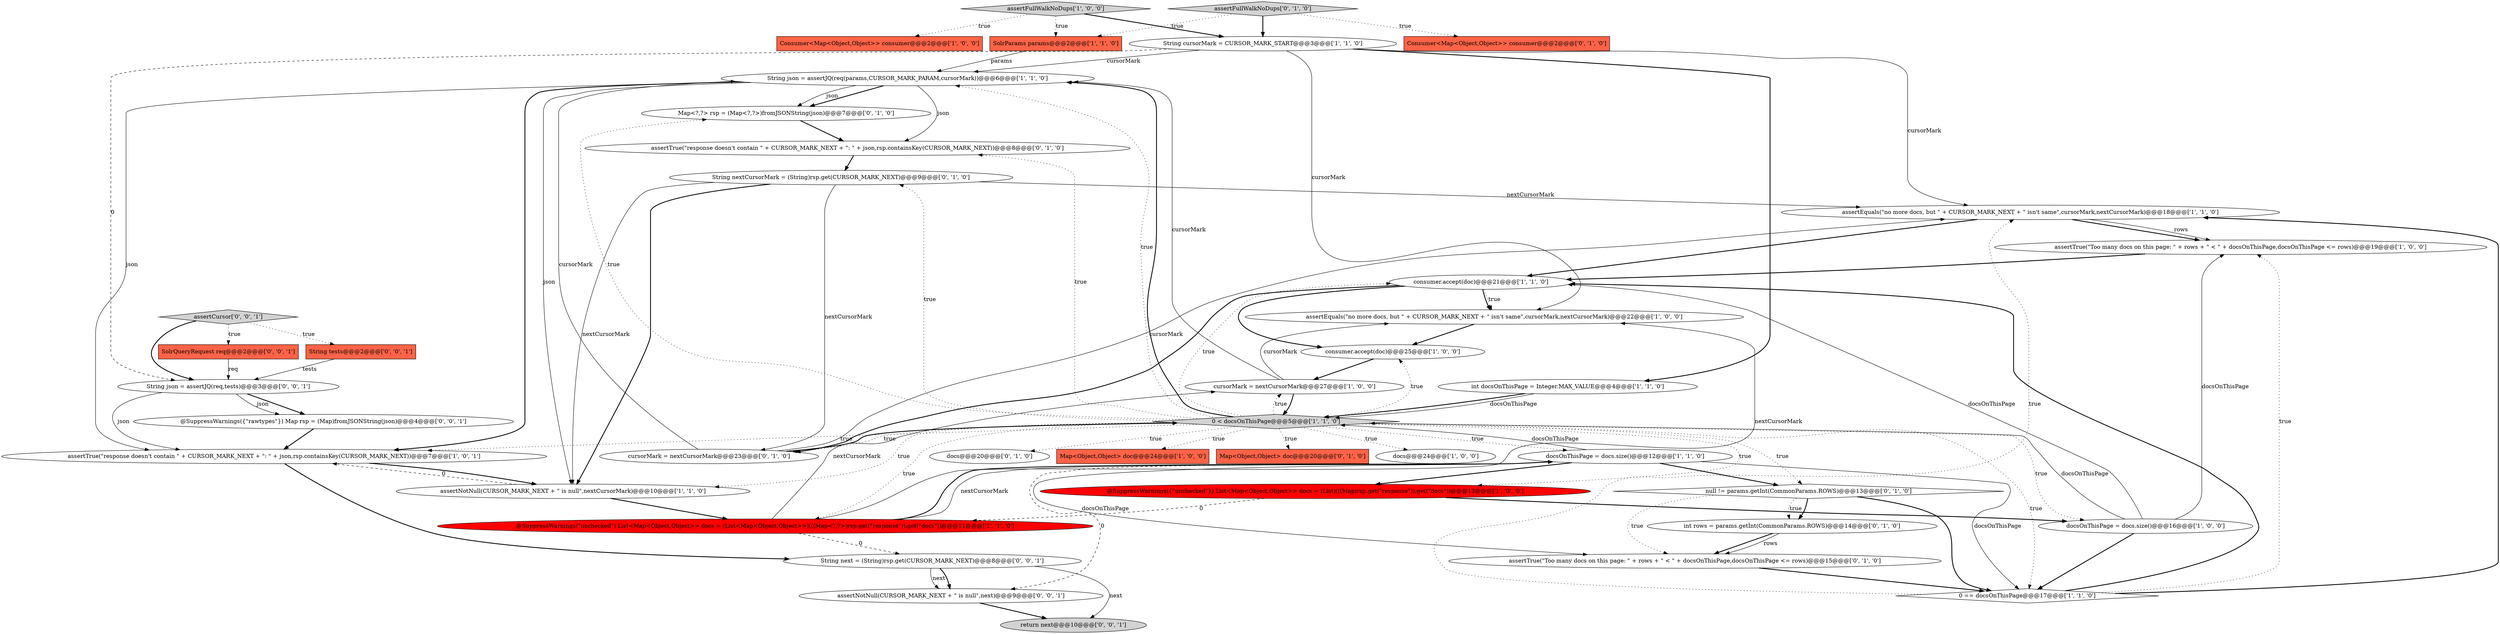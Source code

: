 digraph {
1 [style = filled, label = "assertFullWalkNoDups['1', '0', '0']", fillcolor = lightgray, shape = diamond image = "AAA0AAABBB1BBB"];
12 [style = filled, label = "docs@@@24@@@['1', '0', '0']", fillcolor = white, shape = ellipse image = "AAA0AAABBB1BBB"];
36 [style = filled, label = "SolrQueryRequest req@@@2@@@['0', '0', '1']", fillcolor = tomato, shape = box image = "AAA0AAABBB3BBB"];
8 [style = filled, label = "docsOnThisPage = docs.size()@@@12@@@['1', '1', '0']", fillcolor = white, shape = ellipse image = "AAA0AAABBB1BBB"];
29 [style = filled, label = "docs@@@20@@@['0', '1', '0']", fillcolor = white, shape = ellipse image = "AAA0AAABBB2BBB"];
7 [style = filled, label = "SolrParams params@@@2@@@['1', '1', '0']", fillcolor = tomato, shape = box image = "AAA0AAABBB1BBB"];
17 [style = filled, label = "0 < docsOnThisPage@@@5@@@['1', '1', '0']", fillcolor = lightgray, shape = diamond image = "AAA0AAABBB1BBB"];
40 [style = filled, label = "String next = (String)rsp.get(CURSOR_MARK_NEXT)@@@8@@@['0', '0', '1']", fillcolor = white, shape = ellipse image = "AAA0AAABBB3BBB"];
18 [style = filled, label = "assertTrue(\"Too many docs on this page: \" + rows + \" < \" + docsOnThisPage,docsOnThisPage <= rows)@@@19@@@['1', '0', '0']", fillcolor = white, shape = ellipse image = "AAA0AAABBB1BBB"];
38 [style = filled, label = "@SuppressWarnings({\"rawtypes\"}) Map rsp = (Map)fromJSONString(json)@@@4@@@['0', '0', '1']", fillcolor = white, shape = ellipse image = "AAA0AAABBB3BBB"];
5 [style = filled, label = "Map<Object,Object> doc@@@24@@@['1', '0', '0']", fillcolor = tomato, shape = box image = "AAA0AAABBB1BBB"];
30 [style = filled, label = "int rows = params.getInt(CommonParams.ROWS)@@@14@@@['0', '1', '0']", fillcolor = white, shape = ellipse image = "AAA0AAABBB2BBB"];
20 [style = filled, label = "assertEquals(\"no more docs, but \" + CURSOR_MARK_NEXT + \" isn't same\",cursorMark,nextCursorMark)@@@18@@@['1', '1', '0']", fillcolor = white, shape = ellipse image = "AAA0AAABBB1BBB"];
21 [style = filled, label = "consumer.accept(doc)@@@21@@@['1', '1', '0']", fillcolor = white, shape = ellipse image = "AAA0AAABBB1BBB"];
0 [style = filled, label = "int docsOnThisPage = Integer.MAX_VALUE@@@4@@@['1', '1', '0']", fillcolor = white, shape = ellipse image = "AAA0AAABBB1BBB"];
27 [style = filled, label = "String nextCursorMark = (String)rsp.get(CURSOR_MARK_NEXT)@@@9@@@['0', '1', '0']", fillcolor = white, shape = ellipse image = "AAA0AAABBB2BBB"];
13 [style = filled, label = "assertEquals(\"no more docs, but \" + CURSOR_MARK_NEXT + \" isn't same\",cursorMark,nextCursorMark)@@@22@@@['1', '0', '0']", fillcolor = white, shape = ellipse image = "AAA0AAABBB1BBB"];
34 [style = filled, label = "String tests@@@2@@@['0', '0', '1']", fillcolor = tomato, shape = box image = "AAA0AAABBB3BBB"];
14 [style = filled, label = "consumer.accept(doc)@@@25@@@['1', '0', '0']", fillcolor = white, shape = ellipse image = "AAA0AAABBB1BBB"];
35 [style = filled, label = "assertNotNull(CURSOR_MARK_NEXT + \" is null\",next)@@@9@@@['0', '0', '1']", fillcolor = white, shape = ellipse image = "AAA0AAABBB3BBB"];
32 [style = filled, label = "Map<?,?> rsp = (Map<?,?>)fromJSONString(json)@@@7@@@['0', '1', '0']", fillcolor = white, shape = ellipse image = "AAA0AAABBB2BBB"];
4 [style = filled, label = "docsOnThisPage = docs.size()@@@16@@@['1', '0', '0']", fillcolor = white, shape = ellipse image = "AAA0AAABBB1BBB"];
23 [style = filled, label = "cursorMark = nextCursorMark@@@23@@@['0', '1', '0']", fillcolor = white, shape = ellipse image = "AAA0AAABBB2BBB"];
11 [style = filled, label = "String cursorMark = CURSOR_MARK_START@@@3@@@['1', '1', '0']", fillcolor = white, shape = ellipse image = "AAA0AAABBB1BBB"];
26 [style = filled, label = "assertFullWalkNoDups['0', '1', '0']", fillcolor = lightgray, shape = diamond image = "AAA0AAABBB2BBB"];
39 [style = filled, label = "String json = assertJQ(req,tests)@@@3@@@['0', '0', '1']", fillcolor = white, shape = ellipse image = "AAA0AAABBB3BBB"];
31 [style = filled, label = "Map<Object,Object> doc@@@20@@@['0', '1', '0']", fillcolor = tomato, shape = box image = "AAA0AAABBB2BBB"];
3 [style = filled, label = "Consumer<Map<Object,Object>> consumer@@@2@@@['1', '0', '0']", fillcolor = tomato, shape = box image = "AAA0AAABBB1BBB"];
28 [style = filled, label = "assertTrue(\"Too many docs on this page: \" + rows + \" < \" + docsOnThisPage,docsOnThisPage <= rows)@@@15@@@['0', '1', '0']", fillcolor = white, shape = ellipse image = "AAA0AAABBB2BBB"];
37 [style = filled, label = "assertCursor['0', '0', '1']", fillcolor = lightgray, shape = diamond image = "AAA0AAABBB3BBB"];
2 [style = filled, label = "@SuppressWarnings(\"unchecked\") List<Map<Object,Object>> docs = (List<Map<Object,Object>>)(((Map<?,?>)rsp.get(\"response\")).get(\"docs\"))@@@11@@@['1', '1', '0']", fillcolor = red, shape = ellipse image = "AAA1AAABBB1BBB"];
10 [style = filled, label = "String json = assertJQ(req(params,CURSOR_MARK_PARAM,cursorMark))@@@6@@@['1', '1', '0']", fillcolor = white, shape = ellipse image = "AAA0AAABBB1BBB"];
25 [style = filled, label = "null != params.getInt(CommonParams.ROWS)@@@13@@@['0', '1', '0']", fillcolor = white, shape = diamond image = "AAA0AAABBB2BBB"];
9 [style = filled, label = "cursorMark = nextCursorMark@@@27@@@['1', '0', '0']", fillcolor = white, shape = ellipse image = "AAA0AAABBB1BBB"];
33 [style = filled, label = "return next@@@10@@@['0', '0', '1']", fillcolor = lightgray, shape = ellipse image = "AAA0AAABBB3BBB"];
15 [style = filled, label = "0 == docsOnThisPage@@@17@@@['1', '1', '0']", fillcolor = white, shape = diamond image = "AAA0AAABBB1BBB"];
19 [style = filled, label = "assertNotNull(CURSOR_MARK_NEXT + \" is null\",nextCursorMark)@@@10@@@['1', '1', '0']", fillcolor = white, shape = ellipse image = "AAA0AAABBB1BBB"];
6 [style = filled, label = "assertTrue(\"response doesn't contain \" + CURSOR_MARK_NEXT + \": \" + json,rsp.containsKey(CURSOR_MARK_NEXT))@@@7@@@['1', '0', '1']", fillcolor = white, shape = ellipse image = "AAA0AAABBB1BBB"];
22 [style = filled, label = "Consumer<Map<Object,Object>> consumer@@@2@@@['0', '1', '0']", fillcolor = tomato, shape = box image = "AAA0AAABBB2BBB"];
24 [style = filled, label = "assertTrue(\"response doesn't contain \" + CURSOR_MARK_NEXT + \": \" + json,rsp.containsKey(CURSOR_MARK_NEXT))@@@8@@@['0', '1', '0']", fillcolor = white, shape = ellipse image = "AAA0AAABBB2BBB"];
16 [style = filled, label = "@SuppressWarnings({\"unchecked\"}) List<Map<Object,Object>> docs = (List)(((Map)rsp.get(\"response\")).get(\"docs\"))@@@13@@@['1', '0', '0']", fillcolor = red, shape = ellipse image = "AAA1AAABBB1BBB"];
8->16 [style = bold, label=""];
19->6 [style = dashed, label="0"];
4->18 [style = solid, label="docsOnThisPage"];
17->6 [style = dotted, label="true"];
40->35 [style = solid, label="next"];
15->21 [style = bold, label=""];
25->30 [style = bold, label=""];
4->15 [style = bold, label=""];
8->35 [style = dashed, label="0"];
4->21 [style = solid, label="docsOnThisPage"];
17->14 [style = dotted, label="true"];
15->20 [style = dotted, label="true"];
10->32 [style = bold, label=""];
25->28 [style = dotted, label="true"];
26->22 [style = dotted, label="true"];
26->11 [style = bold, label=""];
27->19 [style = solid, label="nextCursorMark"];
2->13 [style = solid, label="nextCursorMark"];
1->3 [style = dotted, label="true"];
17->8 [style = dotted, label="true"];
30->28 [style = bold, label=""];
17->15 [style = dotted, label="true"];
40->33 [style = solid, label="next"];
15->20 [style = bold, label=""];
11->39 [style = dashed, label="0"];
8->17 [style = solid, label="docsOnThisPage"];
39->38 [style = bold, label=""];
25->15 [style = bold, label=""];
37->36 [style = dotted, label="true"];
10->19 [style = solid, label="json"];
14->9 [style = bold, label=""];
23->17 [style = bold, label=""];
17->2 [style = dotted, label="true"];
27->19 [style = bold, label=""];
27->20 [style = solid, label="nextCursorMark"];
36->39 [style = solid, label="req"];
10->6 [style = solid, label="json"];
13->14 [style = bold, label=""];
24->27 [style = bold, label=""];
17->27 [style = dotted, label="true"];
8->15 [style = solid, label="docsOnThisPage"];
21->13 [style = bold, label=""];
34->39 [style = solid, label="tests"];
10->24 [style = solid, label="json"];
0->17 [style = bold, label=""];
15->18 [style = dotted, label="true"];
9->17 [style = bold, label=""];
19->2 [style = bold, label=""];
17->23 [style = dotted, label="true"];
1->11 [style = bold, label=""];
38->6 [style = bold, label=""];
17->16 [style = dotted, label="true"];
20->18 [style = bold, label=""];
2->9 [style = solid, label="nextCursorMark"];
39->6 [style = solid, label="json"];
8->28 [style = solid, label="docsOnThisPage"];
16->2 [style = dashed, label="0"];
21->13 [style = dotted, label="true"];
17->21 [style = dotted, label="true"];
11->20 [style = solid, label="cursorMark"];
26->7 [style = dotted, label="true"];
21->23 [style = bold, label=""];
17->10 [style = bold, label=""];
40->35 [style = bold, label=""];
11->13 [style = solid, label="cursorMark"];
39->38 [style = solid, label="json"];
17->4 [style = dotted, label="true"];
11->10 [style = solid, label="cursorMark"];
9->10 [style = solid, label="cursorMark"];
23->10 [style = solid, label="cursorMark"];
27->23 [style = solid, label="nextCursorMark"];
2->8 [style = solid, label="nextCursorMark"];
10->6 [style = bold, label=""];
9->13 [style = solid, label="cursorMark"];
17->25 [style = dotted, label="true"];
17->12 [style = dotted, label="true"];
17->19 [style = dotted, label="true"];
20->18 [style = solid, label="rows"];
17->29 [style = dotted, label="true"];
37->34 [style = dotted, label="true"];
30->28 [style = solid, label="rows"];
18->21 [style = bold, label=""];
16->4 [style = bold, label=""];
37->39 [style = bold, label=""];
4->17 [style = solid, label="docsOnThisPage"];
17->24 [style = dotted, label="true"];
21->14 [style = bold, label=""];
28->15 [style = bold, label=""];
0->17 [style = solid, label="docsOnThisPage"];
10->32 [style = solid, label="json"];
35->33 [style = bold, label=""];
6->19 [style = bold, label=""];
17->32 [style = dotted, label="true"];
7->10 [style = solid, label="params"];
20->21 [style = bold, label=""];
1->7 [style = dotted, label="true"];
17->31 [style = dotted, label="true"];
17->10 [style = dotted, label="true"];
11->0 [style = bold, label=""];
6->40 [style = bold, label=""];
17->9 [style = dotted, label="true"];
23->20 [style = solid, label="cursorMark"];
2->40 [style = dashed, label="0"];
25->30 [style = dotted, label="true"];
32->24 [style = bold, label=""];
8->25 [style = bold, label=""];
2->8 [style = bold, label=""];
17->5 [style = dotted, label="true"];
}
